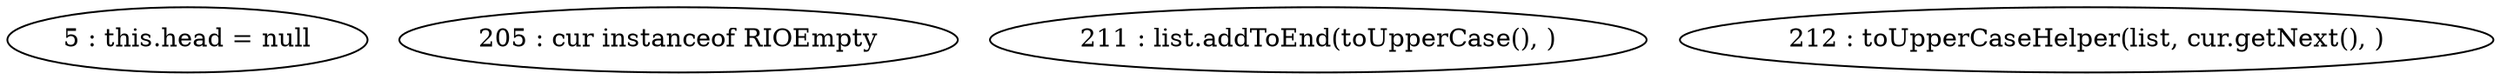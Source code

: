digraph G {
"5 : this.head = null"
"205 : cur instanceof RIOEmpty"
"211 : list.addToEnd(toUpperCase(), )"
"212 : toUpperCaseHelper(list, cur.getNext(), )"
}